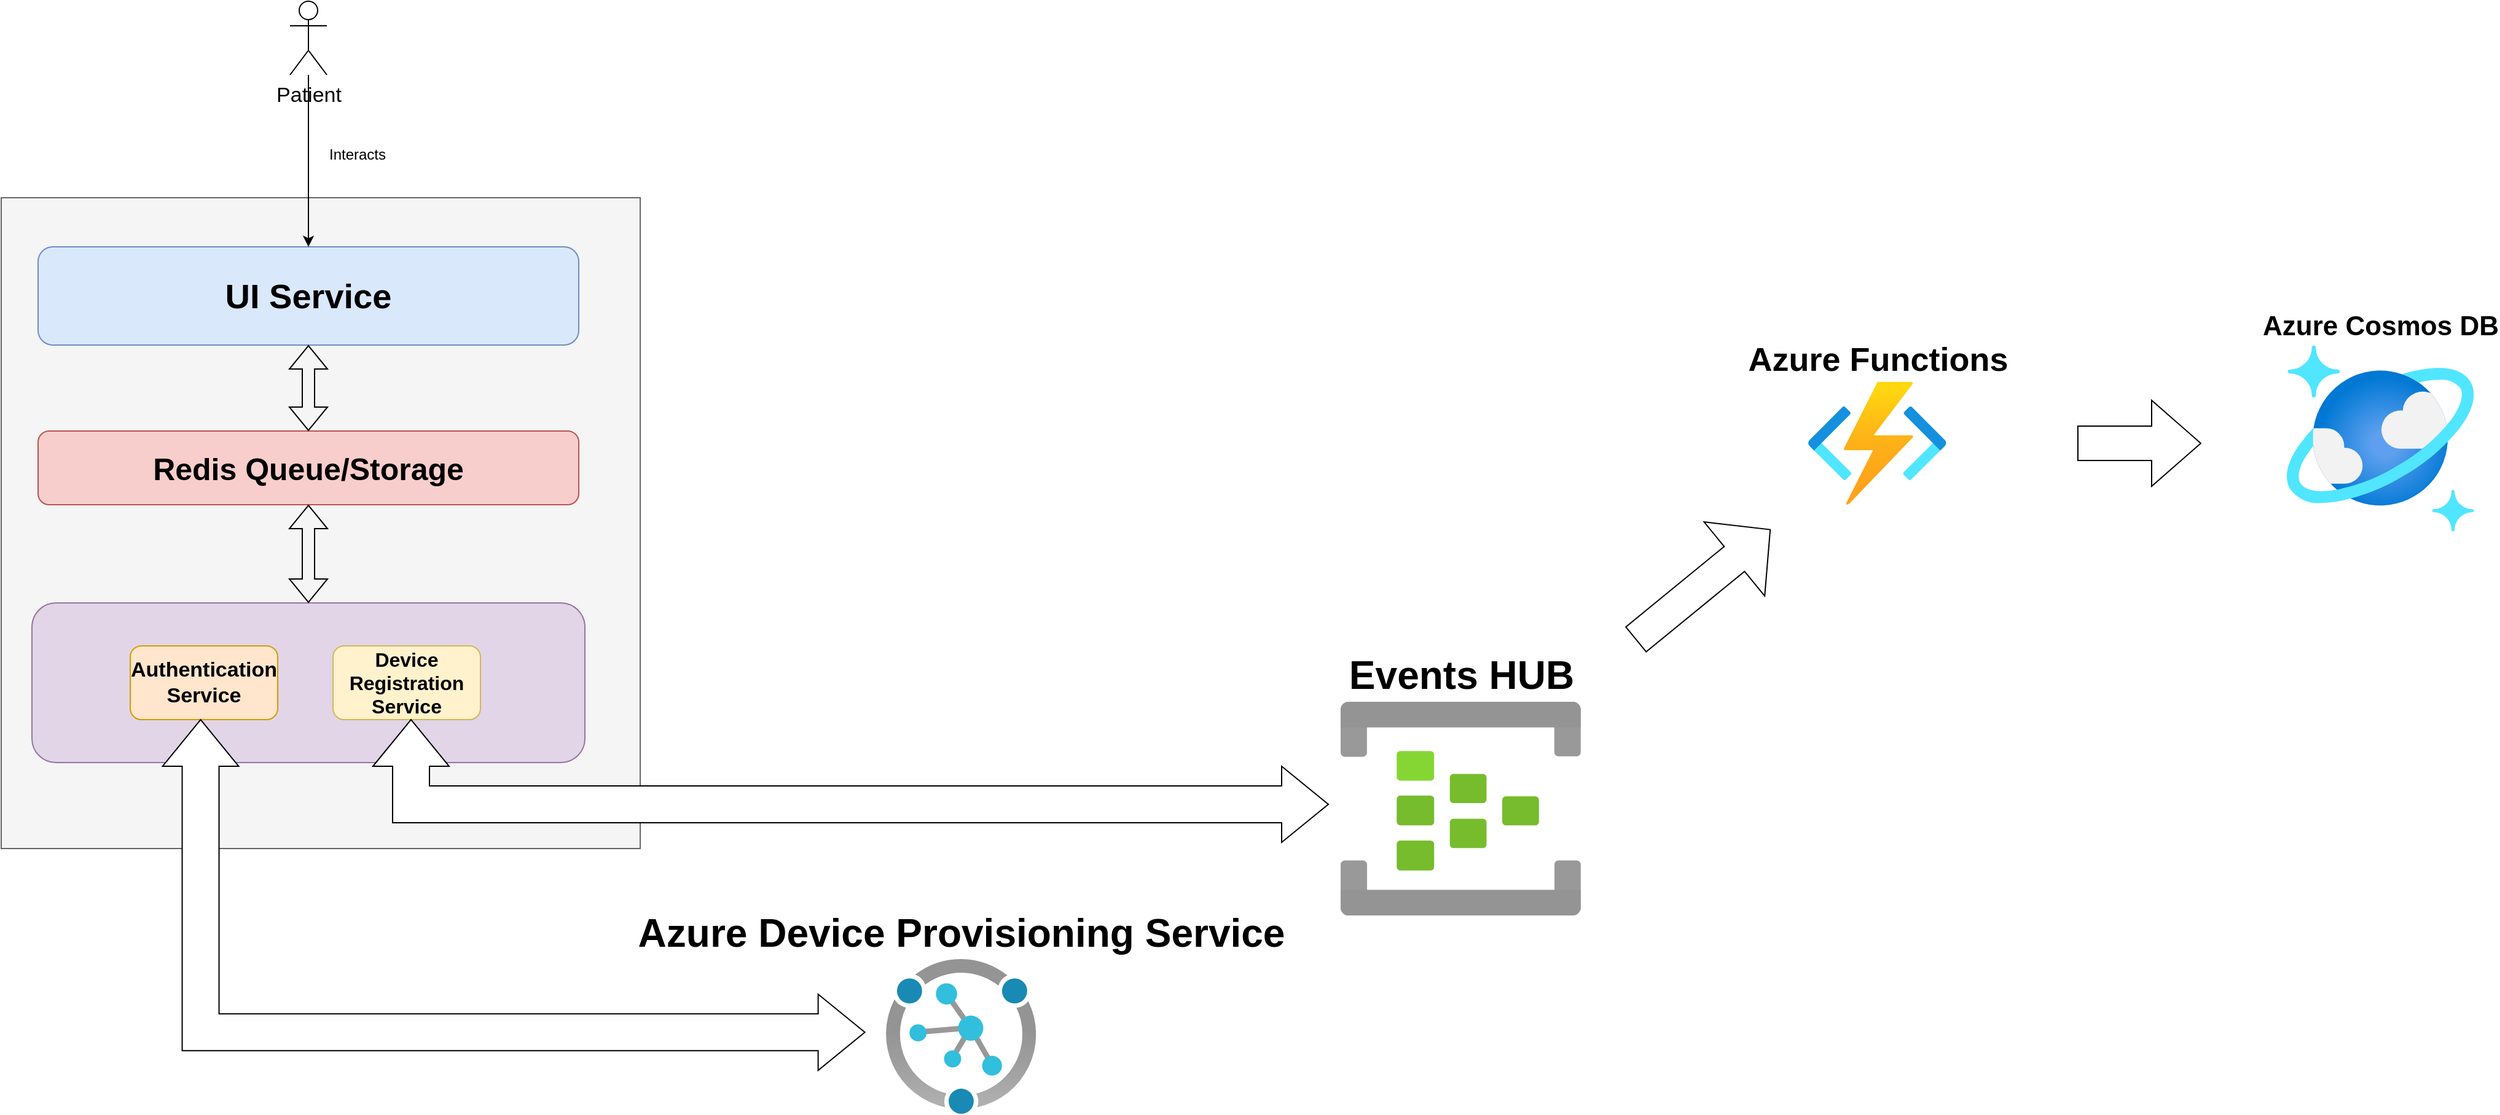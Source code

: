 <mxfile version="26.0.10">
  <diagram name="Page-1" id="wBeFC0M9ZQTNsPrkAxpN">
    <mxGraphModel dx="2100" dy="1126" grid="1" gridSize="10" guides="1" tooltips="1" connect="1" arrows="1" fold="1" page="1" pageScale="1" pageWidth="850" pageHeight="1100" math="0" shadow="0">
      <root>
        <mxCell id="0" />
        <mxCell id="1" parent="0" />
        <mxCell id="jeH-U12oKPDk1r_460DB-1" value="" style="rounded=0;whiteSpace=wrap;html=1;fillColor=#f5f5f5;fontColor=#333333;strokeColor=#666666;" vertex="1" parent="1">
          <mxGeometry x="150" y="420" width="520" height="530" as="geometry" />
        </mxCell>
        <mxCell id="jeH-U12oKPDk1r_460DB-2" value="UI Service" style="rounded=1;whiteSpace=wrap;html=1;fillColor=#dae8fc;strokeColor=#6c8ebf;fontSize=28;fontStyle=1" vertex="1" parent="1">
          <mxGeometry x="180" y="460" width="440" height="80" as="geometry" />
        </mxCell>
        <mxCell id="jeH-U12oKPDk1r_460DB-3" style="edgeStyle=orthogonalEdgeStyle;rounded=0;orthogonalLoop=1;jettySize=auto;html=1;" edge="1" parent="1" source="jeH-U12oKPDk1r_460DB-4" target="jeH-U12oKPDk1r_460DB-2">
          <mxGeometry relative="1" as="geometry" />
        </mxCell>
        <mxCell id="jeH-U12oKPDk1r_460DB-4" value="Patient" style="shape=umlActor;verticalLabelPosition=bottom;verticalAlign=top;html=1;outlineConnect=0;fontSize=17;" vertex="1" parent="1">
          <mxGeometry x="385" y="260" width="30" height="60" as="geometry" />
        </mxCell>
        <mxCell id="jeH-U12oKPDk1r_460DB-5" value="Interacts" style="text;html=1;align=center;verticalAlign=middle;whiteSpace=wrap;rounded=0;" vertex="1" parent="1">
          <mxGeometry x="410" y="370" width="60" height="30" as="geometry" />
        </mxCell>
        <mxCell id="jeH-U12oKPDk1r_460DB-6" value="Redis Queue/Storage" style="rounded=1;whiteSpace=wrap;html=1;fillColor=#f8cecc;strokeColor=#b85450;fontSize=25;fontStyle=1" vertex="1" parent="1">
          <mxGeometry x="180" y="610" width="440" height="60" as="geometry" />
        </mxCell>
        <mxCell id="jeH-U12oKPDk1r_460DB-7" value="" style="shape=flexArrow;endArrow=classic;startArrow=classic;html=1;rounded=0;entryX=0.5;entryY=1;entryDx=0;entryDy=0;exitX=0.5;exitY=0;exitDx=0;exitDy=0;" edge="1" parent="1" source="jeH-U12oKPDk1r_460DB-6" target="jeH-U12oKPDk1r_460DB-2">
          <mxGeometry width="100" height="100" relative="1" as="geometry">
            <mxPoint x="360" y="695" as="sourcePoint" />
            <mxPoint x="460" y="595" as="targetPoint" />
          </mxGeometry>
        </mxCell>
        <mxCell id="jeH-U12oKPDk1r_460DB-8" value="" style="rounded=1;whiteSpace=wrap;html=1;fillColor=#e1d5e7;strokeColor=#9673a6;" vertex="1" parent="1">
          <mxGeometry x="175" y="750" width="450" height="130" as="geometry" />
        </mxCell>
        <mxCell id="jeH-U12oKPDk1r_460DB-9" value="Authentication Service" style="rounded=1;whiteSpace=wrap;html=1;fillColor=#ffe6cc;strokeColor=#d79b00;fontSize=17;fontStyle=1" vertex="1" parent="1">
          <mxGeometry x="255" y="785" width="120" height="60" as="geometry" />
        </mxCell>
        <mxCell id="jeH-U12oKPDk1r_460DB-10" value="Device Registration Service" style="rounded=1;whiteSpace=wrap;html=1;fillColor=#fff2cc;strokeColor=#d6b656;fontSize=16;fontStyle=1" vertex="1" parent="1">
          <mxGeometry x="420" y="785" width="120" height="60" as="geometry" />
        </mxCell>
        <mxCell id="jeH-U12oKPDk1r_460DB-11" value="" style="shape=flexArrow;endArrow=classic;startArrow=classic;html=1;rounded=0;entryX=0.5;entryY=1;entryDx=0;entryDy=0;exitX=0.5;exitY=0;exitDx=0;exitDy=0;" edge="1" parent="1" source="jeH-U12oKPDk1r_460DB-8" target="jeH-U12oKPDk1r_460DB-6">
          <mxGeometry width="100" height="100" relative="1" as="geometry">
            <mxPoint x="540" y="760" as="sourcePoint" />
            <mxPoint x="640" y="660" as="targetPoint" />
          </mxGeometry>
        </mxCell>
        <mxCell id="jeH-U12oKPDk1r_460DB-16" value="&lt;font style=&quot;font-size: 32px;&quot;&gt;Events HUB&lt;/font&gt;" style="image;aspect=fixed;html=1;points=[];align=center;fontSize=12;image=img/lib/azure2/iot/Event_Hubs.svg;labelPosition=center;verticalLabelPosition=top;verticalAlign=bottom;fontStyle=1" vertex="1" parent="1">
          <mxGeometry x="1240" y="830" width="195.42" height="175" as="geometry" />
        </mxCell>
        <mxCell id="jeH-U12oKPDk1r_460DB-17" value="" style="html=1;shadow=0;dashed=0;align=center;verticalAlign=middle;shape=mxgraph.arrows2.bendDoubleArrow;dy=15;dx=38;arrowHead=62;rounded=0;rotation=-90;" vertex="1" parent="1">
          <mxGeometry x="791.25" y="506.25" width="100" height="777.5" as="geometry" />
        </mxCell>
        <mxCell id="jeH-U12oKPDk1r_460DB-25" value="Azure Functions" style="image;aspect=fixed;html=1;points=[];align=center;fontSize=27;image=img/lib/azure2/compute/Function_Apps.svg;labelPosition=center;verticalLabelPosition=top;verticalAlign=bottom;fontStyle=1" vertex="1" parent="1">
          <mxGeometry x="1620" y="570" width="113.33" height="100" as="geometry" />
        </mxCell>
        <mxCell id="jeH-U12oKPDk1r_460DB-26" value="" style="shape=flexArrow;endArrow=classic;html=1;rounded=0;endWidth=50.769;endSize=12.231;width=26.154;" edge="1" parent="1">
          <mxGeometry width="50" height="50" relative="1" as="geometry">
            <mxPoint x="1480" y="780" as="sourcePoint" />
            <mxPoint x="1590" y="690" as="targetPoint" />
          </mxGeometry>
        </mxCell>
        <mxCell id="jeH-U12oKPDk1r_460DB-27" value="&lt;font style=&quot;font-size: 22px;&quot;&gt;&lt;b&gt;Azure Cosmos DB&lt;/b&gt;&lt;/font&gt;" style="image;aspect=fixed;html=1;points=[];align=center;fontSize=12;image=img/lib/azure2/databases/Azure_Cosmos_DB.svg;labelPosition=center;verticalLabelPosition=top;verticalAlign=bottom;" vertex="1" parent="1">
          <mxGeometry x="2010" y="540" width="152.18" height="152.18" as="geometry" />
        </mxCell>
        <mxCell id="jeH-U12oKPDk1r_460DB-28" value="" style="html=1;shadow=0;dashed=0;align=center;verticalAlign=middle;shape=mxgraph.arrows2.arrow;dy=0.6;dx=40;notch=0;" vertex="1" parent="1">
          <mxGeometry x="1840" y="585" width="100" height="70" as="geometry" />
        </mxCell>
        <mxCell id="jeH-U12oKPDk1r_460DB-29" value="Azure Device Provisioning Service" style="image;aspect=fixed;html=1;points=[];align=center;fontSize=32;image=img/lib/azure2/iot/Device_Provisioning_Services.svg;fontStyle=1;labelPosition=center;verticalLabelPosition=top;verticalAlign=bottom;" vertex="1" parent="1">
          <mxGeometry x="870" y="1040" width="122.18" height="126" as="geometry" />
        </mxCell>
        <mxCell id="jeH-U12oKPDk1r_460DB-30" value="" style="html=1;shadow=0;dashed=0;align=center;verticalAlign=middle;shape=mxgraph.arrows2.bendDoubleArrow;dy=15;dx=38;arrowHead=62;rounded=0;rotation=-90;" vertex="1" parent="1">
          <mxGeometry x="424.22" y="702.05" width="285.63" height="571.55" as="geometry" />
        </mxCell>
      </root>
    </mxGraphModel>
  </diagram>
</mxfile>
